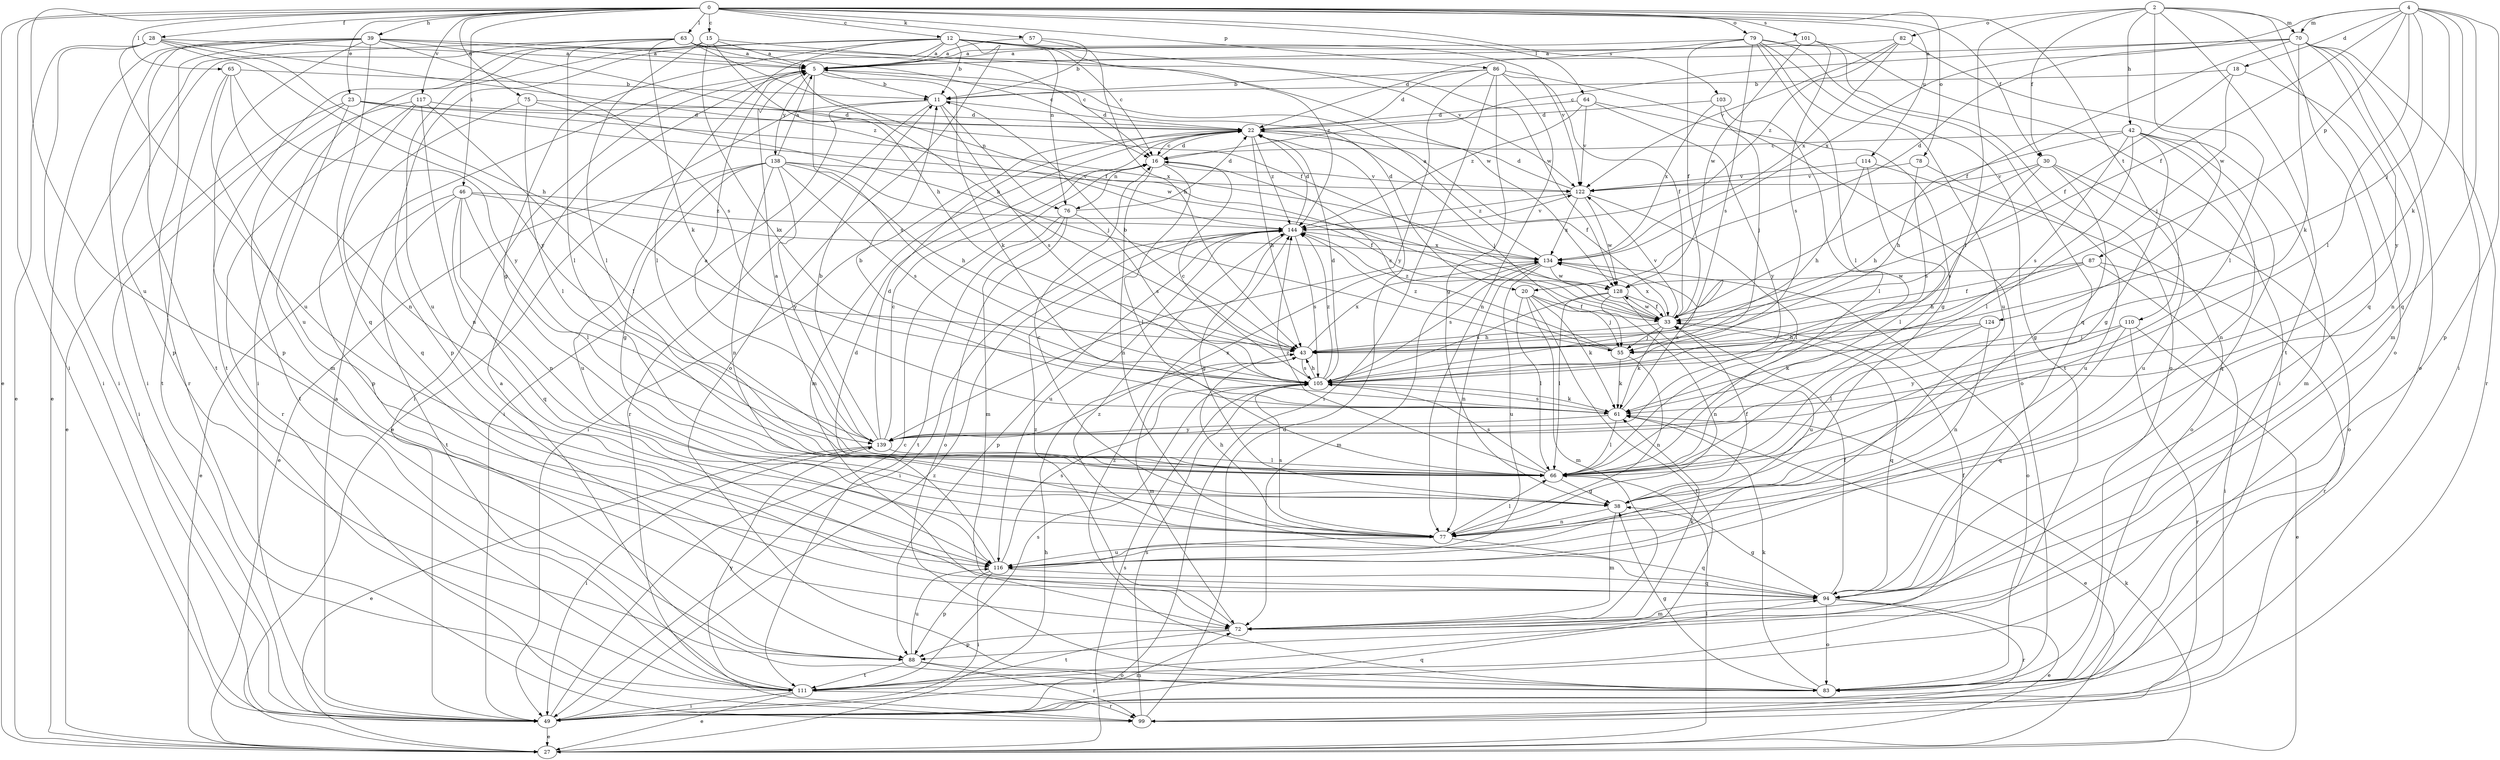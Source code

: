 strict digraph  {
0;
2;
4;
5;
11;
12;
15;
16;
18;
20;
22;
23;
27;
28;
30;
33;
38;
39;
42;
43;
46;
49;
55;
57;
61;
63;
64;
65;
66;
70;
72;
75;
76;
77;
78;
79;
82;
83;
86;
87;
88;
94;
99;
101;
103;
105;
110;
111;
114;
116;
117;
122;
124;
128;
134;
138;
139;
144;
0 -> 12  [label=c];
0 -> 15  [label=c];
0 -> 23  [label=e];
0 -> 27  [label=e];
0 -> 28  [label=f];
0 -> 30  [label=f];
0 -> 39  [label=h];
0 -> 46  [label=i];
0 -> 49  [label=i];
0 -> 57  [label=k];
0 -> 63  [label=l];
0 -> 64  [label=l];
0 -> 65  [label=l];
0 -> 75  [label=n];
0 -> 78  [label=o];
0 -> 79  [label=o];
0 -> 86  [label=p];
0 -> 101  [label=s];
0 -> 103  [label=s];
0 -> 110  [label=t];
0 -> 114  [label=u];
0 -> 116  [label=u];
0 -> 117  [label=v];
2 -> 30  [label=f];
2 -> 42  [label=h];
2 -> 66  [label=l];
2 -> 70  [label=m];
2 -> 82  [label=o];
2 -> 83  [label=o];
2 -> 94  [label=q];
2 -> 111  [label=t];
2 -> 124  [label=w];
4 -> 18  [label=d];
4 -> 20  [label=d];
4 -> 33  [label=f];
4 -> 49  [label=i];
4 -> 55  [label=j];
4 -> 61  [label=k];
4 -> 66  [label=l];
4 -> 70  [label=m];
4 -> 87  [label=p];
4 -> 88  [label=p];
4 -> 94  [label=q];
5 -> 11  [label=b];
5 -> 20  [label=d];
5 -> 49  [label=i];
5 -> 61  [label=k];
5 -> 105  [label=s];
5 -> 138  [label=y];
11 -> 22  [label=d];
11 -> 27  [label=e];
11 -> 49  [label=i];
11 -> 76  [label=n];
11 -> 99  [label=r];
11 -> 105  [label=s];
12 -> 5  [label=a];
12 -> 11  [label=b];
12 -> 16  [label=c];
12 -> 38  [label=g];
12 -> 43  [label=h];
12 -> 49  [label=i];
12 -> 66  [label=l];
12 -> 76  [label=n];
12 -> 83  [label=o];
12 -> 88  [label=p];
12 -> 122  [label=v];
12 -> 128  [label=w];
12 -> 144  [label=z];
15 -> 5  [label=a];
15 -> 43  [label=h];
15 -> 61  [label=k];
15 -> 66  [label=l];
15 -> 111  [label=t];
15 -> 116  [label=u];
15 -> 128  [label=w];
16 -> 22  [label=d];
16 -> 66  [label=l];
16 -> 76  [label=n];
16 -> 77  [label=n];
16 -> 122  [label=v];
18 -> 11  [label=b];
18 -> 33  [label=f];
18 -> 55  [label=j];
18 -> 77  [label=n];
20 -> 33  [label=f];
20 -> 55  [label=j];
20 -> 61  [label=k];
20 -> 66  [label=l];
20 -> 72  [label=m];
20 -> 111  [label=t];
22 -> 16  [label=c];
22 -> 33  [label=f];
22 -> 43  [label=h];
22 -> 49  [label=i];
22 -> 55  [label=j];
22 -> 72  [label=m];
22 -> 144  [label=z];
23 -> 22  [label=d];
23 -> 27  [label=e];
23 -> 49  [label=i];
23 -> 72  [label=m];
23 -> 128  [label=w];
23 -> 134  [label=x];
27 -> 43  [label=h];
27 -> 61  [label=k];
27 -> 66  [label=l];
27 -> 105  [label=s];
28 -> 5  [label=a];
28 -> 27  [label=e];
28 -> 43  [label=h];
28 -> 49  [label=i];
28 -> 116  [label=u];
28 -> 139  [label=y];
28 -> 144  [label=z];
30 -> 38  [label=g];
30 -> 43  [label=h];
30 -> 83  [label=o];
30 -> 105  [label=s];
30 -> 116  [label=u];
30 -> 122  [label=v];
33 -> 43  [label=h];
33 -> 55  [label=j];
33 -> 61  [label=k];
33 -> 94  [label=q];
33 -> 122  [label=v];
33 -> 128  [label=w];
33 -> 134  [label=x];
33 -> 144  [label=z];
38 -> 16  [label=c];
38 -> 33  [label=f];
38 -> 72  [label=m];
38 -> 77  [label=n];
39 -> 5  [label=a];
39 -> 16  [label=c];
39 -> 27  [label=e];
39 -> 33  [label=f];
39 -> 49  [label=i];
39 -> 88  [label=p];
39 -> 94  [label=q];
39 -> 99  [label=r];
39 -> 105  [label=s];
39 -> 111  [label=t];
42 -> 16  [label=c];
42 -> 38  [label=g];
42 -> 43  [label=h];
42 -> 66  [label=l];
42 -> 72  [label=m];
42 -> 77  [label=n];
42 -> 94  [label=q];
42 -> 105  [label=s];
43 -> 11  [label=b];
43 -> 72  [label=m];
43 -> 105  [label=s];
43 -> 134  [label=x];
46 -> 27  [label=e];
46 -> 66  [label=l];
46 -> 77  [label=n];
46 -> 94  [label=q];
46 -> 111  [label=t];
46 -> 134  [label=x];
46 -> 144  [label=z];
49 -> 5  [label=a];
49 -> 16  [label=c];
49 -> 27  [label=e];
49 -> 72  [label=m];
49 -> 94  [label=q];
49 -> 144  [label=z];
55 -> 16  [label=c];
55 -> 61  [label=k];
55 -> 77  [label=n];
55 -> 144  [label=z];
57 -> 5  [label=a];
57 -> 11  [label=b];
57 -> 43  [label=h];
61 -> 11  [label=b];
61 -> 27  [label=e];
61 -> 66  [label=l];
61 -> 105  [label=s];
61 -> 134  [label=x];
61 -> 139  [label=y];
63 -> 5  [label=a];
63 -> 16  [label=c];
63 -> 33  [label=f];
63 -> 49  [label=i];
63 -> 61  [label=k];
63 -> 66  [label=l];
63 -> 88  [label=p];
63 -> 122  [label=v];
64 -> 22  [label=d];
64 -> 38  [label=g];
64 -> 122  [label=v];
64 -> 139  [label=y];
64 -> 144  [label=z];
65 -> 11  [label=b];
65 -> 77  [label=n];
65 -> 111  [label=t];
65 -> 116  [label=u];
65 -> 139  [label=y];
66 -> 5  [label=a];
66 -> 38  [label=g];
66 -> 105  [label=s];
66 -> 144  [label=z];
70 -> 5  [label=a];
70 -> 16  [label=c];
70 -> 33  [label=f];
70 -> 61  [label=k];
70 -> 72  [label=m];
70 -> 83  [label=o];
70 -> 99  [label=r];
70 -> 134  [label=x];
70 -> 139  [label=y];
72 -> 33  [label=f];
72 -> 61  [label=k];
72 -> 88  [label=p];
72 -> 111  [label=t];
72 -> 144  [label=z];
75 -> 22  [label=d];
75 -> 55  [label=j];
75 -> 66  [label=l];
75 -> 88  [label=p];
76 -> 22  [label=d];
76 -> 72  [label=m];
76 -> 83  [label=o];
76 -> 105  [label=s];
76 -> 111  [label=t];
77 -> 43  [label=h];
77 -> 66  [label=l];
77 -> 94  [label=q];
77 -> 105  [label=s];
77 -> 116  [label=u];
78 -> 105  [label=s];
78 -> 116  [label=u];
78 -> 122  [label=v];
79 -> 5  [label=a];
79 -> 22  [label=d];
79 -> 33  [label=f];
79 -> 66  [label=l];
79 -> 83  [label=o];
79 -> 94  [label=q];
79 -> 105  [label=s];
79 -> 111  [label=t];
79 -> 116  [label=u];
82 -> 5  [label=a];
82 -> 66  [label=l];
82 -> 122  [label=v];
82 -> 134  [label=x];
82 -> 144  [label=z];
83 -> 5  [label=a];
83 -> 38  [label=g];
83 -> 61  [label=k];
83 -> 144  [label=z];
86 -> 11  [label=b];
86 -> 22  [label=d];
86 -> 33  [label=f];
86 -> 38  [label=g];
86 -> 49  [label=i];
86 -> 77  [label=n];
86 -> 83  [label=o];
86 -> 139  [label=y];
87 -> 33  [label=f];
87 -> 43  [label=h];
87 -> 49  [label=i];
87 -> 99  [label=r];
87 -> 128  [label=w];
88 -> 83  [label=o];
88 -> 99  [label=r];
88 -> 111  [label=t];
88 -> 116  [label=u];
94 -> 27  [label=e];
94 -> 33  [label=f];
94 -> 38  [label=g];
94 -> 72  [label=m];
94 -> 83  [label=o];
94 -> 99  [label=r];
94 -> 144  [label=z];
99 -> 22  [label=d];
99 -> 105  [label=s];
101 -> 5  [label=a];
101 -> 49  [label=i];
101 -> 105  [label=s];
101 -> 128  [label=w];
103 -> 22  [label=d];
103 -> 55  [label=j];
103 -> 66  [label=l];
103 -> 134  [label=x];
105 -> 16  [label=c];
105 -> 22  [label=d];
105 -> 43  [label=h];
105 -> 61  [label=k];
105 -> 144  [label=z];
110 -> 27  [label=e];
110 -> 55  [label=j];
110 -> 94  [label=q];
110 -> 99  [label=r];
110 -> 139  [label=y];
111 -> 27  [label=e];
111 -> 49  [label=i];
111 -> 99  [label=r];
111 -> 105  [label=s];
111 -> 139  [label=y];
114 -> 43  [label=h];
114 -> 66  [label=l];
114 -> 83  [label=o];
114 -> 122  [label=v];
116 -> 22  [label=d];
116 -> 49  [label=i];
116 -> 88  [label=p];
116 -> 94  [label=q];
116 -> 105  [label=s];
117 -> 22  [label=d];
117 -> 66  [label=l];
117 -> 77  [label=n];
117 -> 94  [label=q];
117 -> 99  [label=r];
117 -> 111  [label=t];
122 -> 22  [label=d];
122 -> 66  [label=l];
122 -> 128  [label=w];
122 -> 134  [label=x];
122 -> 144  [label=z];
124 -> 43  [label=h];
124 -> 61  [label=k];
124 -> 66  [label=l];
124 -> 77  [label=n];
128 -> 33  [label=f];
128 -> 66  [label=l];
128 -> 77  [label=n];
128 -> 105  [label=s];
128 -> 116  [label=u];
134 -> 5  [label=a];
134 -> 72  [label=m];
134 -> 77  [label=n];
134 -> 83  [label=o];
134 -> 105  [label=s];
134 -> 116  [label=u];
134 -> 128  [label=w];
138 -> 5  [label=a];
138 -> 27  [label=e];
138 -> 33  [label=f];
138 -> 38  [label=g];
138 -> 43  [label=h];
138 -> 77  [label=n];
138 -> 105  [label=s];
138 -> 116  [label=u];
138 -> 122  [label=v];
138 -> 139  [label=y];
139 -> 5  [label=a];
139 -> 11  [label=b];
139 -> 16  [label=c];
139 -> 22  [label=d];
139 -> 27  [label=e];
139 -> 49  [label=i];
139 -> 66  [label=l];
139 -> 134  [label=x];
144 -> 22  [label=d];
144 -> 38  [label=g];
144 -> 49  [label=i];
144 -> 88  [label=p];
144 -> 105  [label=s];
144 -> 116  [label=u];
144 -> 122  [label=v];
144 -> 134  [label=x];
}
